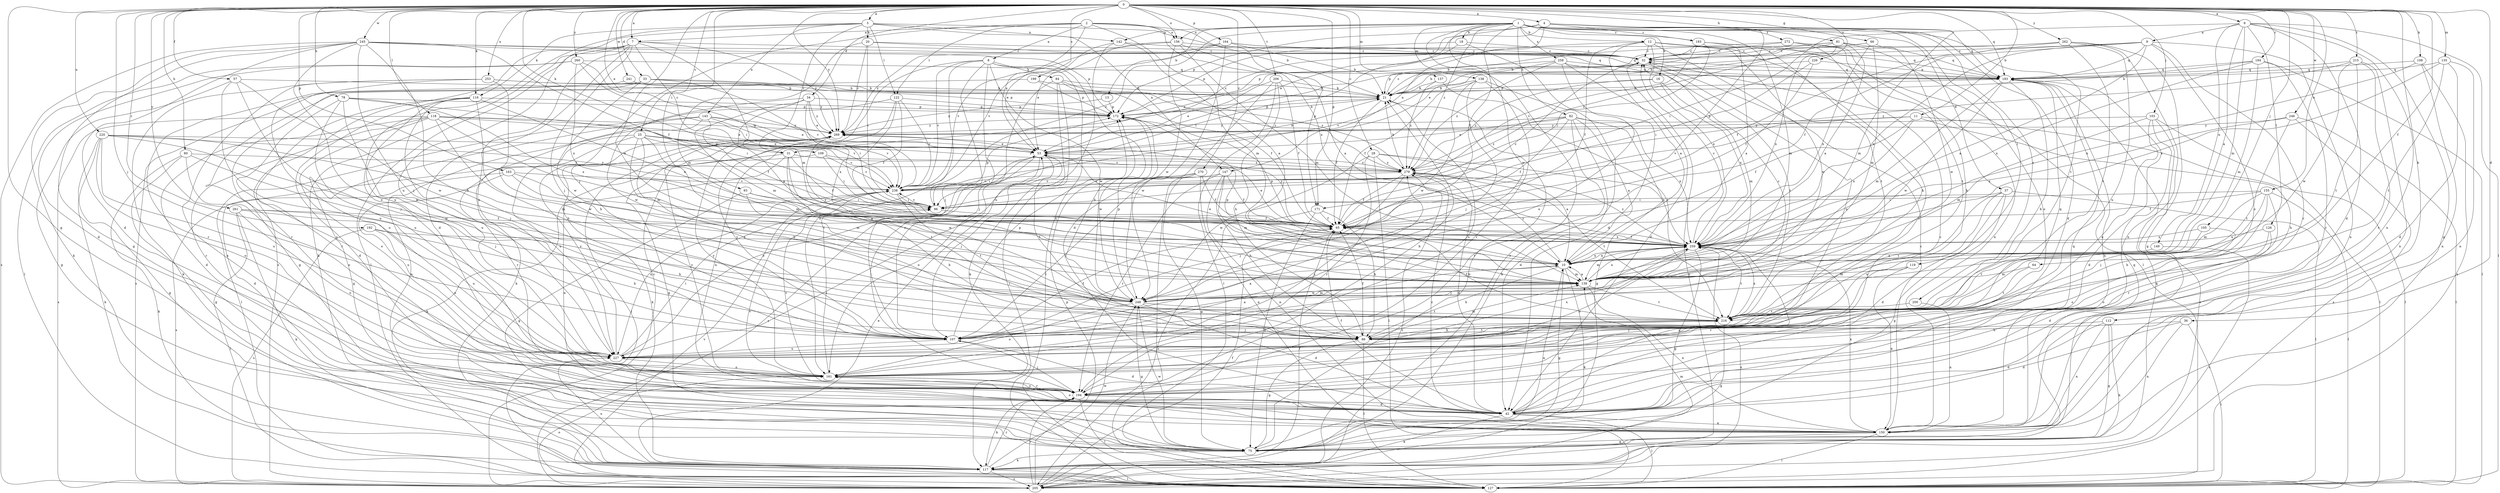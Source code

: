 strict digraph  {
0;
1;
2;
3;
4;
6;
7;
8;
9;
10;
11;
12;
13;
16;
18;
20;
21;
25;
28;
31;
32;
33;
34;
36;
37;
42;
53;
57;
64;
65;
66;
75;
78;
80;
81;
82;
84;
86;
93;
96;
103;
105;
107;
108;
109;
112;
116;
117;
118;
119;
122;
126;
127;
135;
137;
138;
139;
142;
143;
147;
149;
150;
155;
156;
161;
163;
164;
171;
172;
183;
184;
192;
193;
194;
199;
200;
205;
206;
215;
216;
220;
226;
227;
238;
241;
245;
246;
248;
253;
258;
259;
260;
261;
262;
269;
270;
272;
279;
0 -> 3  [label=a];
0 -> 4  [label=a];
0 -> 6  [label=a];
0 -> 7  [label=a];
0 -> 11  [label=b];
0 -> 25  [label=c];
0 -> 28  [label=c];
0 -> 33  [label=d];
0 -> 34  [label=d];
0 -> 36  [label=d];
0 -> 53  [label=e];
0 -> 57  [label=f];
0 -> 64  [label=f];
0 -> 66  [label=g];
0 -> 75  [label=g];
0 -> 78  [label=h];
0 -> 80  [label=h];
0 -> 81  [label=h];
0 -> 93  [label=i];
0 -> 103  [label=j];
0 -> 105  [label=j];
0 -> 107  [label=j];
0 -> 108  [label=k];
0 -> 109  [label=k];
0 -> 112  [label=k];
0 -> 116  [label=k];
0 -> 118  [label=l];
0 -> 135  [label=m];
0 -> 137  [label=m];
0 -> 155  [label=o];
0 -> 156  [label=o];
0 -> 163  [label=p];
0 -> 164  [label=p];
0 -> 171  [label=p];
0 -> 183  [label=q];
0 -> 184  [label=r];
0 -> 192  [label=r];
0 -> 199  [label=s];
0 -> 206  [label=t];
0 -> 215  [label=t];
0 -> 220  [label=u];
0 -> 226  [label=u];
0 -> 241  [label=w];
0 -> 245  [label=w];
0 -> 246  [label=w];
0 -> 248  [label=w];
0 -> 253  [label=x];
0 -> 260  [label=y];
0 -> 261  [label=y];
0 -> 262  [label=y];
0 -> 269  [label=y];
0 -> 270  [label=z];
1 -> 12  [label=b];
1 -> 13  [label=b];
1 -> 16  [label=b];
1 -> 18  [label=b];
1 -> 37  [label=d];
1 -> 42  [label=d];
1 -> 65  [label=f];
1 -> 82  [label=h];
1 -> 119  [label=l];
1 -> 138  [label=m];
1 -> 139  [label=m];
1 -> 142  [label=n];
1 -> 156  [label=o];
1 -> 183  [label=q];
1 -> 193  [label=r];
1 -> 200  [label=s];
1 -> 205  [label=s];
1 -> 238  [label=v];
1 -> 248  [label=w];
1 -> 258  [label=x];
1 -> 272  [label=z];
1 -> 279  [label=z];
2 -> 7  [label=a];
2 -> 8  [label=a];
2 -> 53  [label=e];
2 -> 107  [label=j];
2 -> 122  [label=l];
2 -> 139  [label=m];
2 -> 156  [label=o];
2 -> 171  [label=p];
2 -> 259  [label=x];
3 -> 20  [label=b];
3 -> 21  [label=b];
3 -> 31  [label=c];
3 -> 116  [label=k];
3 -> 122  [label=l];
3 -> 142  [label=n];
3 -> 143  [label=n];
3 -> 147  [label=n];
3 -> 161  [label=o];
3 -> 227  [label=u];
4 -> 31  [label=c];
4 -> 53  [label=e];
4 -> 139  [label=m];
4 -> 147  [label=n];
4 -> 171  [label=p];
4 -> 172  [label=p];
4 -> 193  [label=r];
4 -> 216  [label=t];
6 -> 9  [label=a];
6 -> 10  [label=a];
6 -> 42  [label=d];
6 -> 75  [label=g];
6 -> 96  [label=i];
6 -> 126  [label=l];
6 -> 127  [label=l];
6 -> 139  [label=m];
6 -> 149  [label=n];
6 -> 150  [label=n];
7 -> 31  [label=c];
7 -> 32  [label=c];
7 -> 42  [label=d];
7 -> 107  [label=j];
7 -> 117  [label=k];
7 -> 127  [label=l];
7 -> 139  [label=m];
7 -> 205  [label=s];
7 -> 227  [label=u];
7 -> 269  [label=y];
8 -> 84  [label=h];
8 -> 86  [label=h];
8 -> 107  [label=j];
8 -> 127  [label=l];
8 -> 161  [label=o];
8 -> 194  [label=r];
8 -> 205  [label=s];
8 -> 238  [label=v];
8 -> 248  [label=w];
9 -> 10  [label=a];
9 -> 21  [label=b];
9 -> 32  [label=c];
9 -> 65  [label=f];
9 -> 150  [label=n];
9 -> 161  [label=o];
9 -> 183  [label=q];
9 -> 194  [label=r];
9 -> 259  [label=x];
10 -> 53  [label=e];
10 -> 75  [label=g];
10 -> 86  [label=h];
10 -> 117  [label=k];
10 -> 139  [label=m];
10 -> 259  [label=x];
10 -> 269  [label=y];
10 -> 279  [label=z];
11 -> 65  [label=f];
11 -> 86  [label=h];
11 -> 127  [label=l];
11 -> 238  [label=v];
11 -> 259  [label=x];
11 -> 269  [label=y];
12 -> 10  [label=a];
12 -> 32  [label=c];
12 -> 65  [label=f];
12 -> 127  [label=l];
12 -> 172  [label=p];
12 -> 194  [label=r];
12 -> 216  [label=t];
12 -> 248  [label=w];
12 -> 259  [label=x];
13 -> 172  [label=p];
13 -> 269  [label=y];
16 -> 21  [label=b];
16 -> 139  [label=m];
16 -> 259  [label=x];
16 -> 279  [label=z];
18 -> 32  [label=c];
18 -> 42  [label=d];
18 -> 96  [label=i];
18 -> 172  [label=p];
20 -> 32  [label=c];
20 -> 96  [label=i];
20 -> 139  [label=m];
20 -> 183  [label=q];
20 -> 269  [label=y];
21 -> 32  [label=c];
21 -> 65  [label=f];
21 -> 161  [label=o];
21 -> 172  [label=p];
25 -> 53  [label=e];
25 -> 86  [label=h];
25 -> 139  [label=m];
25 -> 194  [label=r];
25 -> 216  [label=t];
25 -> 227  [label=u];
25 -> 238  [label=v];
25 -> 279  [label=z];
28 -> 10  [label=a];
28 -> 127  [label=l];
28 -> 194  [label=r];
28 -> 248  [label=w];
28 -> 259  [label=x];
28 -> 279  [label=z];
31 -> 65  [label=f];
31 -> 117  [label=k];
31 -> 150  [label=n];
31 -> 216  [label=t];
31 -> 248  [label=w];
31 -> 279  [label=z];
32 -> 183  [label=q];
32 -> 205  [label=s];
32 -> 227  [label=u];
33 -> 21  [label=b];
33 -> 75  [label=g];
33 -> 205  [label=s];
33 -> 238  [label=v];
33 -> 248  [label=w];
33 -> 279  [label=z];
34 -> 10  [label=a];
34 -> 53  [label=e];
34 -> 96  [label=i];
34 -> 139  [label=m];
34 -> 172  [label=p];
34 -> 248  [label=w];
34 -> 269  [label=y];
36 -> 42  [label=d];
36 -> 86  [label=h];
36 -> 127  [label=l];
36 -> 150  [label=n];
37 -> 42  [label=d];
37 -> 75  [label=g];
37 -> 96  [label=i];
37 -> 127  [label=l];
37 -> 216  [label=t];
37 -> 227  [label=u];
42 -> 32  [label=c];
42 -> 65  [label=f];
42 -> 117  [label=k];
42 -> 127  [label=l];
42 -> 150  [label=n];
42 -> 161  [label=o];
42 -> 183  [label=q];
42 -> 259  [label=x];
53 -> 21  [label=b];
53 -> 96  [label=i];
53 -> 107  [label=j];
53 -> 161  [label=o];
53 -> 205  [label=s];
53 -> 216  [label=t];
53 -> 279  [label=z];
57 -> 21  [label=b];
57 -> 75  [label=g];
57 -> 107  [label=j];
57 -> 227  [label=u];
57 -> 248  [label=w];
64 -> 139  [label=m];
64 -> 216  [label=t];
65 -> 32  [label=c];
65 -> 53  [label=e];
65 -> 259  [label=x];
65 -> 269  [label=y];
66 -> 21  [label=b];
66 -> 32  [label=c];
66 -> 139  [label=m];
66 -> 248  [label=w];
66 -> 259  [label=x];
75 -> 10  [label=a];
75 -> 21  [label=b];
75 -> 117  [label=k];
75 -> 183  [label=q];
75 -> 248  [label=w];
78 -> 96  [label=i];
78 -> 161  [label=o];
78 -> 172  [label=p];
78 -> 227  [label=u];
78 -> 248  [label=w];
78 -> 259  [label=x];
80 -> 75  [label=g];
80 -> 107  [label=j];
80 -> 117  [label=k];
80 -> 161  [label=o];
80 -> 279  [label=z];
81 -> 10  [label=a];
81 -> 32  [label=c];
81 -> 161  [label=o];
81 -> 172  [label=p];
81 -> 183  [label=q];
81 -> 259  [label=x];
81 -> 279  [label=z];
82 -> 10  [label=a];
82 -> 42  [label=d];
82 -> 53  [label=e];
82 -> 65  [label=f];
82 -> 75  [label=g];
82 -> 194  [label=r];
82 -> 259  [label=x];
82 -> 269  [label=y];
82 -> 279  [label=z];
84 -> 21  [label=b];
84 -> 65  [label=f];
84 -> 107  [label=j];
84 -> 117  [label=k];
84 -> 127  [label=l];
84 -> 279  [label=z];
86 -> 65  [label=f];
86 -> 75  [label=g];
86 -> 127  [label=l];
86 -> 139  [label=m];
86 -> 183  [label=q];
86 -> 216  [label=t];
93 -> 75  [label=g];
93 -> 86  [label=h];
93 -> 96  [label=i];
93 -> 259  [label=x];
96 -> 65  [label=f];
96 -> 172  [label=p];
96 -> 238  [label=v];
103 -> 42  [label=d];
103 -> 127  [label=l];
103 -> 139  [label=m];
103 -> 205  [label=s];
103 -> 227  [label=u];
103 -> 269  [label=y];
105 -> 161  [label=o];
105 -> 216  [label=t];
105 -> 259  [label=x];
107 -> 10  [label=a];
107 -> 42  [label=d];
107 -> 65  [label=f];
107 -> 172  [label=p];
107 -> 227  [label=u];
107 -> 269  [label=y];
108 -> 150  [label=n];
108 -> 183  [label=q];
108 -> 205  [label=s];
108 -> 259  [label=x];
109 -> 42  [label=d];
109 -> 96  [label=i];
109 -> 238  [label=v];
109 -> 279  [label=z];
112 -> 42  [label=d];
112 -> 75  [label=g];
112 -> 107  [label=j];
112 -> 117  [label=k];
112 -> 150  [label=n];
116 -> 42  [label=d];
116 -> 86  [label=h];
116 -> 107  [label=j];
116 -> 172  [label=p];
116 -> 194  [label=r];
116 -> 227  [label=u];
116 -> 259  [label=x];
117 -> 65  [label=f];
117 -> 127  [label=l];
117 -> 139  [label=m];
117 -> 194  [label=r];
117 -> 205  [label=s];
117 -> 227  [label=u];
117 -> 248  [label=w];
118 -> 42  [label=d];
118 -> 53  [label=e];
118 -> 139  [label=m];
118 -> 161  [label=o];
118 -> 194  [label=r];
118 -> 205  [label=s];
118 -> 238  [label=v];
118 -> 248  [label=w];
118 -> 269  [label=y];
119 -> 139  [label=m];
119 -> 150  [label=n];
119 -> 194  [label=r];
122 -> 65  [label=f];
122 -> 117  [label=k];
122 -> 150  [label=n];
122 -> 172  [label=p];
122 -> 238  [label=v];
122 -> 259  [label=x];
126 -> 42  [label=d];
126 -> 161  [label=o];
126 -> 259  [label=x];
127 -> 53  [label=e];
127 -> 238  [label=v];
135 -> 42  [label=d];
135 -> 150  [label=n];
135 -> 183  [label=q];
135 -> 216  [label=t];
135 -> 259  [label=x];
137 -> 21  [label=b];
137 -> 216  [label=t];
137 -> 279  [label=z];
138 -> 21  [label=b];
138 -> 65  [label=f];
138 -> 107  [label=j];
138 -> 117  [label=k];
138 -> 194  [label=r];
138 -> 248  [label=w];
139 -> 10  [label=a];
139 -> 150  [label=n];
139 -> 172  [label=p];
139 -> 216  [label=t];
139 -> 248  [label=w];
139 -> 259  [label=x];
142 -> 10  [label=a];
142 -> 32  [label=c];
142 -> 53  [label=e];
142 -> 227  [label=u];
143 -> 53  [label=e];
143 -> 65  [label=f];
143 -> 75  [label=g];
143 -> 127  [label=l];
143 -> 150  [label=n];
143 -> 238  [label=v];
143 -> 269  [label=y];
147 -> 65  [label=f];
147 -> 86  [label=h];
147 -> 139  [label=m];
147 -> 150  [label=n];
147 -> 194  [label=r];
147 -> 238  [label=v];
149 -> 10  [label=a];
149 -> 205  [label=s];
150 -> 32  [label=c];
150 -> 75  [label=g];
150 -> 127  [label=l];
150 -> 238  [label=v];
150 -> 259  [label=x];
150 -> 279  [label=z];
155 -> 65  [label=f];
155 -> 86  [label=h];
155 -> 96  [label=i];
155 -> 107  [label=j];
155 -> 127  [label=l];
155 -> 139  [label=m];
155 -> 194  [label=r];
156 -> 10  [label=a];
156 -> 32  [label=c];
156 -> 53  [label=e];
156 -> 139  [label=m];
156 -> 238  [label=v];
156 -> 248  [label=w];
161 -> 96  [label=i];
161 -> 194  [label=r];
161 -> 269  [label=y];
161 -> 279  [label=z];
163 -> 10  [label=a];
163 -> 139  [label=m];
163 -> 205  [label=s];
163 -> 227  [label=u];
163 -> 238  [label=v];
164 -> 21  [label=b];
164 -> 32  [label=c];
164 -> 42  [label=d];
164 -> 183  [label=q];
164 -> 238  [label=v];
164 -> 269  [label=y];
171 -> 65  [label=f];
171 -> 75  [label=g];
171 -> 86  [label=h];
171 -> 205  [label=s];
172 -> 21  [label=b];
172 -> 248  [label=w];
172 -> 269  [label=y];
183 -> 21  [label=b];
183 -> 86  [label=h];
183 -> 139  [label=m];
183 -> 150  [label=n];
183 -> 248  [label=w];
184 -> 21  [label=b];
184 -> 127  [label=l];
184 -> 139  [label=m];
184 -> 183  [label=q];
184 -> 194  [label=r];
184 -> 259  [label=x];
192 -> 86  [label=h];
192 -> 205  [label=s];
192 -> 227  [label=u];
192 -> 259  [label=x];
193 -> 10  [label=a];
193 -> 32  [label=c];
193 -> 86  [label=h];
193 -> 96  [label=i];
193 -> 238  [label=v];
194 -> 21  [label=b];
194 -> 42  [label=d];
194 -> 107  [label=j];
194 -> 117  [label=k];
194 -> 127  [label=l];
194 -> 161  [label=o];
194 -> 238  [label=v];
194 -> 269  [label=y];
199 -> 21  [label=b];
199 -> 172  [label=p];
199 -> 194  [label=r];
200 -> 150  [label=n];
200 -> 216  [label=t];
205 -> 65  [label=f];
205 -> 161  [label=o];
205 -> 172  [label=p];
205 -> 183  [label=q];
205 -> 194  [label=r];
205 -> 259  [label=x];
205 -> 279  [label=z];
206 -> 21  [label=b];
206 -> 53  [label=e];
206 -> 65  [label=f];
206 -> 86  [label=h];
206 -> 127  [label=l];
206 -> 248  [label=w];
215 -> 150  [label=n];
215 -> 183  [label=q];
215 -> 194  [label=r];
215 -> 216  [label=t];
215 -> 248  [label=w];
215 -> 279  [label=z];
216 -> 65  [label=f];
216 -> 75  [label=g];
216 -> 86  [label=h];
216 -> 107  [label=j];
216 -> 259  [label=x];
220 -> 53  [label=e];
220 -> 75  [label=g];
220 -> 117  [label=k];
220 -> 139  [label=m];
220 -> 161  [label=o];
220 -> 227  [label=u];
220 -> 238  [label=v];
220 -> 248  [label=w];
226 -> 21  [label=b];
226 -> 65  [label=f];
226 -> 96  [label=i];
226 -> 183  [label=q];
227 -> 53  [label=e];
227 -> 96  [label=i];
227 -> 161  [label=o];
227 -> 259  [label=x];
227 -> 269  [label=y];
238 -> 96  [label=i];
238 -> 216  [label=t];
238 -> 227  [label=u];
241 -> 21  [label=b];
241 -> 194  [label=r];
241 -> 269  [label=y];
245 -> 32  [label=c];
245 -> 42  [label=d];
245 -> 65  [label=f];
245 -> 75  [label=g];
245 -> 86  [label=h];
245 -> 107  [label=j];
245 -> 117  [label=k];
245 -> 172  [label=p];
245 -> 183  [label=q];
245 -> 205  [label=s];
245 -> 227  [label=u];
246 -> 127  [label=l];
246 -> 205  [label=s];
246 -> 216  [label=t];
246 -> 259  [label=x];
246 -> 269  [label=y];
248 -> 10  [label=a];
248 -> 32  [label=c];
248 -> 42  [label=d];
248 -> 75  [label=g];
248 -> 139  [label=m];
248 -> 161  [label=o];
248 -> 172  [label=p];
248 -> 216  [label=t];
253 -> 21  [label=b];
253 -> 86  [label=h];
253 -> 117  [label=k];
253 -> 150  [label=n];
253 -> 161  [label=o];
253 -> 172  [label=p];
258 -> 42  [label=d];
258 -> 53  [label=e];
258 -> 183  [label=q];
258 -> 216  [label=t];
258 -> 227  [label=u];
258 -> 238  [label=v];
258 -> 279  [label=z];
259 -> 10  [label=a];
259 -> 32  [label=c];
259 -> 65  [label=f];
259 -> 75  [label=g];
259 -> 107  [label=j];
259 -> 139  [label=m];
259 -> 161  [label=o];
259 -> 172  [label=p];
259 -> 216  [label=t];
259 -> 279  [label=z];
260 -> 42  [label=d];
260 -> 96  [label=i];
260 -> 127  [label=l];
260 -> 183  [label=q];
260 -> 238  [label=v];
260 -> 259  [label=x];
261 -> 65  [label=f];
261 -> 86  [label=h];
261 -> 117  [label=k];
261 -> 127  [label=l];
261 -> 161  [label=o];
261 -> 227  [label=u];
262 -> 32  [label=c];
262 -> 53  [label=e];
262 -> 65  [label=f];
262 -> 75  [label=g];
262 -> 150  [label=n];
262 -> 216  [label=t];
262 -> 227  [label=u];
269 -> 53  [label=e];
269 -> 75  [label=g];
269 -> 117  [label=k];
269 -> 127  [label=l];
270 -> 65  [label=f];
270 -> 75  [label=g];
270 -> 107  [label=j];
270 -> 127  [label=l];
270 -> 150  [label=n];
270 -> 238  [label=v];
272 -> 21  [label=b];
272 -> 32  [label=c];
272 -> 86  [label=h];
272 -> 150  [label=n];
272 -> 216  [label=t];
279 -> 21  [label=b];
279 -> 42  [label=d];
279 -> 65  [label=f];
279 -> 107  [label=j];
279 -> 216  [label=t];
279 -> 238  [label=v];
}
